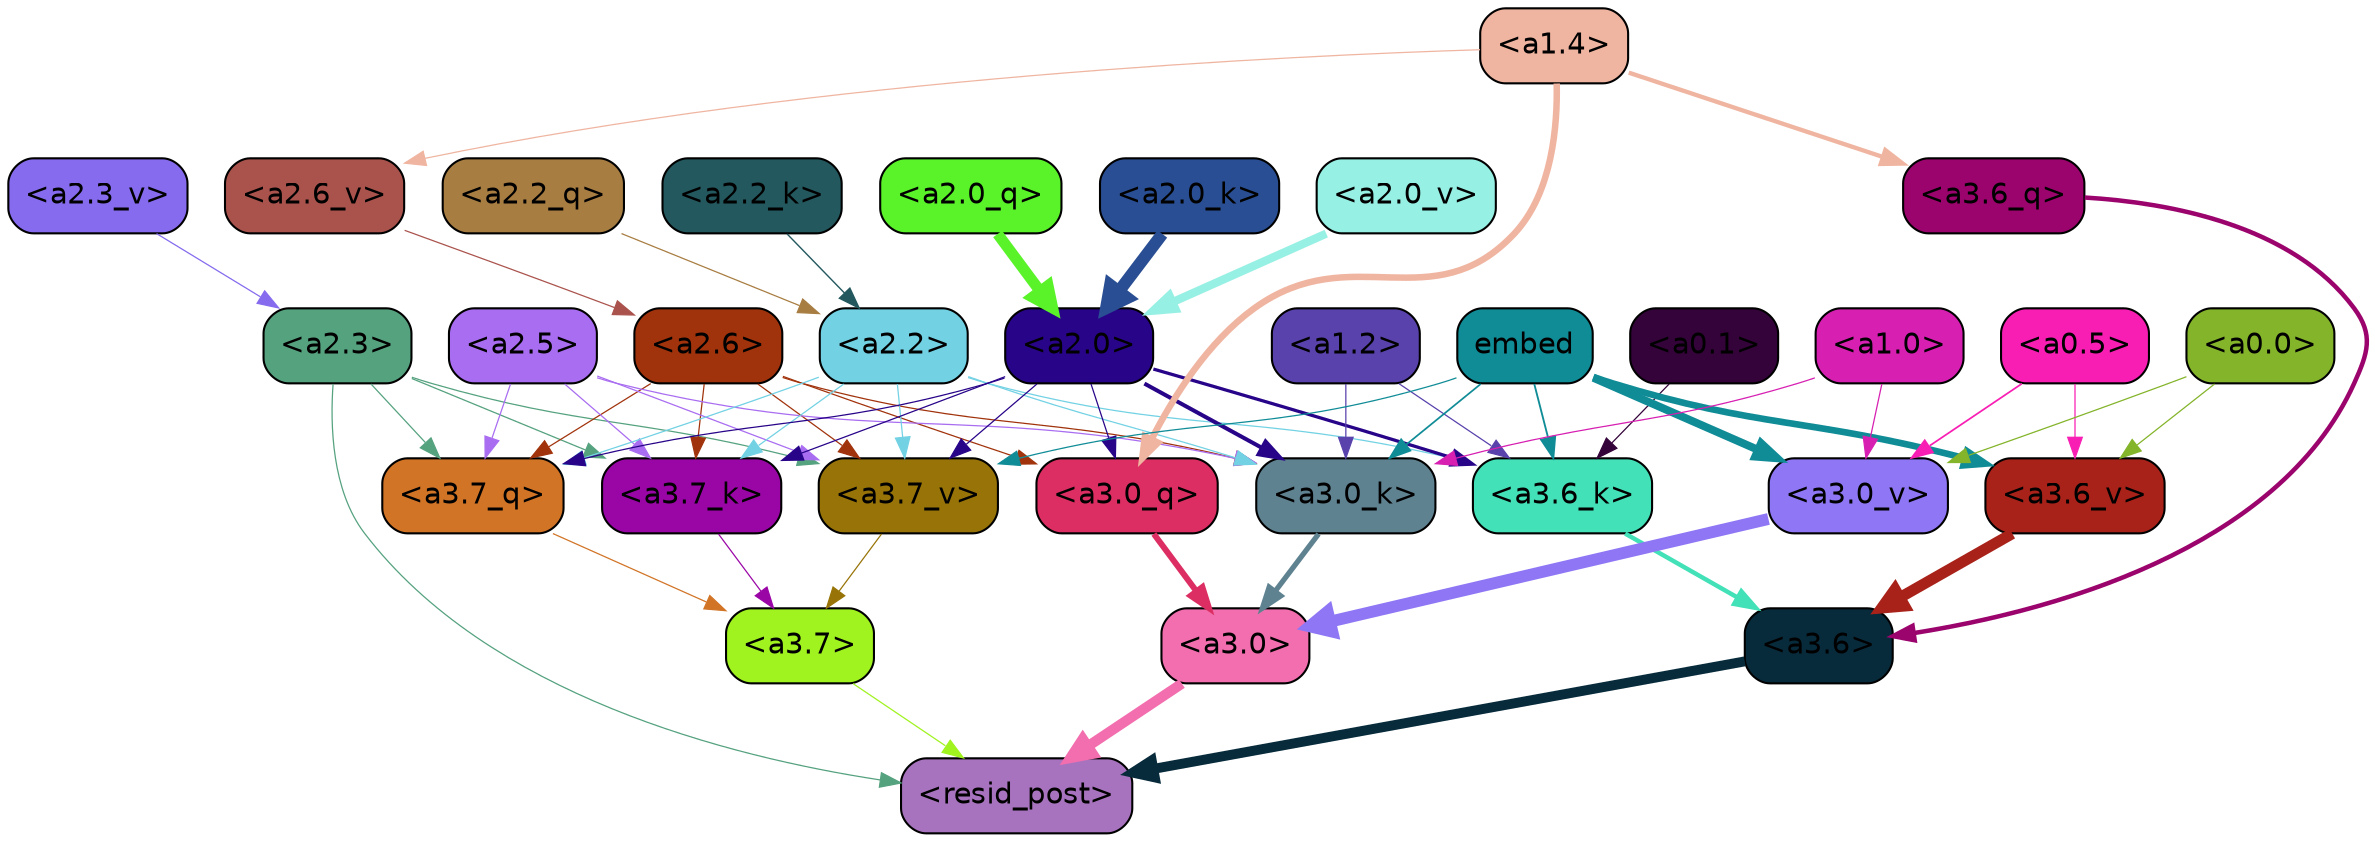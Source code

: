 strict digraph "" {
	graph [bgcolor=transparent,
		layout=dot,
		overlap=false,
		splines=true
	];
	"<a3.7>"	[color=black,
		fillcolor="#a0f31f",
		fontname=Helvetica,
		shape=box,
		style="filled, rounded"];
	"<resid_post>"	[color=black,
		fillcolor="#a873be",
		fontname=Helvetica,
		shape=box,
		style="filled, rounded"];
	"<a3.7>" -> "<resid_post>"	[color="#a0f31f",
		penwidth=0.6];
	"<a3.6>"	[color=black,
		fillcolor="#082b3c",
		fontname=Helvetica,
		shape=box,
		style="filled, rounded"];
	"<a3.6>" -> "<resid_post>"	[color="#082b3c",
		penwidth=4.751592040061951];
	"<a3.0>"	[color=black,
		fillcolor="#f26eae",
		fontname=Helvetica,
		shape=box,
		style="filled, rounded"];
	"<a3.0>" -> "<resid_post>"	[color="#f26eae",
		penwidth=4.904066681861877];
	"<a2.3>"	[color=black,
		fillcolor="#55a27f",
		fontname=Helvetica,
		shape=box,
		style="filled, rounded"];
	"<a2.3>" -> "<resid_post>"	[color="#55a27f",
		penwidth=0.6];
	"<a3.7_q>"	[color=black,
		fillcolor="#d27426",
		fontname=Helvetica,
		shape=box,
		style="filled, rounded"];
	"<a2.3>" -> "<a3.7_q>"	[color="#55a27f",
		penwidth=0.6];
	"<a3.7_k>"	[color=black,
		fillcolor="#9a06a6",
		fontname=Helvetica,
		shape=box,
		style="filled, rounded"];
	"<a2.3>" -> "<a3.7_k>"	[color="#55a27f",
		penwidth=0.6069068089127541];
	"<a3.7_v>"	[color=black,
		fillcolor="#987408",
		fontname=Helvetica,
		shape=box,
		style="filled, rounded"];
	"<a2.3>" -> "<a3.7_v>"	[color="#55a27f",
		penwidth=0.6];
	"<a3.7_q>" -> "<a3.7>"	[color="#d27426",
		penwidth=0.6];
	"<a3.6_q>"	[color=black,
		fillcolor="#9b046c",
		fontname=Helvetica,
		shape=box,
		style="filled, rounded"];
	"<a3.6_q>" -> "<a3.6>"	[color="#9b046c",
		penwidth=2.160832464694977];
	"<a3.0_q>"	[color=black,
		fillcolor="#dc2e62",
		fontname=Helvetica,
		shape=box,
		style="filled, rounded"];
	"<a3.0_q>" -> "<a3.0>"	[color="#dc2e62",
		penwidth=2.870753765106201];
	"<a3.7_k>" -> "<a3.7>"	[color="#9a06a6",
		penwidth=0.6];
	"<a3.6_k>"	[color=black,
		fillcolor="#42e1b8",
		fontname=Helvetica,
		shape=box,
		style="filled, rounded"];
	"<a3.6_k>" -> "<a3.6>"	[color="#42e1b8",
		penwidth=2.13908451795578];
	"<a3.0_k>"	[color=black,
		fillcolor="#5f8291",
		fontname=Helvetica,
		shape=box,
		style="filled, rounded"];
	"<a3.0_k>" -> "<a3.0>"	[color="#5f8291",
		penwidth=2.520303964614868];
	"<a3.7_v>" -> "<a3.7>"	[color="#987408",
		penwidth=0.6];
	"<a3.6_v>"	[color=black,
		fillcolor="#a92219",
		fontname=Helvetica,
		shape=box,
		style="filled, rounded"];
	"<a3.6_v>" -> "<a3.6>"	[color="#a92219",
		penwidth=5.297133803367615];
	"<a3.0_v>"	[color=black,
		fillcolor="#8e76f5",
		fontname=Helvetica,
		shape=box,
		style="filled, rounded"];
	"<a3.0_v>" -> "<a3.0>"	[color="#8e76f5",
		penwidth=5.680712580680847];
	"<a2.6>"	[color=black,
		fillcolor="#a1330c",
		fontname=Helvetica,
		shape=box,
		style="filled, rounded"];
	"<a2.6>" -> "<a3.7_q>"	[color="#a1330c",
		penwidth=0.6];
	"<a2.6>" -> "<a3.0_q>"	[color="#a1330c",
		penwidth=0.6];
	"<a2.6>" -> "<a3.7_k>"	[color="#a1330c",
		penwidth=0.6];
	"<a2.6>" -> "<a3.0_k>"	[color="#a1330c",
		penwidth=0.6];
	"<a2.6>" -> "<a3.7_v>"	[color="#a1330c",
		penwidth=0.6];
	"<a2.5>"	[color=black,
		fillcolor="#a96df1",
		fontname=Helvetica,
		shape=box,
		style="filled, rounded"];
	"<a2.5>" -> "<a3.7_q>"	[color="#a96df1",
		penwidth=0.6];
	"<a2.5>" -> "<a3.7_k>"	[color="#a96df1",
		penwidth=0.6];
	"<a2.5>" -> "<a3.0_k>"	[color="#a96df1",
		penwidth=0.6];
	"<a2.5>" -> "<a3.7_v>"	[color="#a96df1",
		penwidth=0.6];
	"<a2.2>"	[color=black,
		fillcolor="#72d2e4",
		fontname=Helvetica,
		shape=box,
		style="filled, rounded"];
	"<a2.2>" -> "<a3.7_q>"	[color="#72d2e4",
		penwidth=0.6];
	"<a2.2>" -> "<a3.7_k>"	[color="#72d2e4",
		penwidth=0.6];
	"<a2.2>" -> "<a3.6_k>"	[color="#72d2e4",
		penwidth=0.6];
	"<a2.2>" -> "<a3.0_k>"	[color="#72d2e4",
		penwidth=0.6];
	"<a2.2>" -> "<a3.7_v>"	[color="#72d2e4",
		penwidth=0.6];
	"<a2.0>"	[color=black,
		fillcolor="#280489",
		fontname=Helvetica,
		shape=box,
		style="filled, rounded"];
	"<a2.0>" -> "<a3.7_q>"	[color="#280489",
		penwidth=0.6];
	"<a2.0>" -> "<a3.0_q>"	[color="#280489",
		penwidth=0.6];
	"<a2.0>" -> "<a3.7_k>"	[color="#280489",
		penwidth=0.6];
	"<a2.0>" -> "<a3.6_k>"	[color="#280489",
		penwidth=1.564806342124939];
	"<a2.0>" -> "<a3.0_k>"	[color="#280489",
		penwidth=1.9353990852832794];
	"<a2.0>" -> "<a3.7_v>"	[color="#280489",
		penwidth=0.6];
	"<a1.4>"	[color=black,
		fillcolor="#f0b5a1",
		fontname=Helvetica,
		shape=box,
		style="filled, rounded"];
	"<a1.4>" -> "<a3.6_q>"	[color="#f0b5a1",
		penwidth=2.0727532356977463];
	"<a1.4>" -> "<a3.0_q>"	[color="#f0b5a1",
		penwidth=3.1279823780059814];
	"<a2.6_v>"	[color=black,
		fillcolor="#aa534d",
		fontname=Helvetica,
		shape=box,
		style="filled, rounded"];
	"<a1.4>" -> "<a2.6_v>"	[color="#f0b5a1",
		penwidth=0.6];
	"<a1.2>"	[color=black,
		fillcolor="#5942ac",
		fontname=Helvetica,
		shape=box,
		style="filled, rounded"];
	"<a1.2>" -> "<a3.6_k>"	[color="#5942ac",
		penwidth=0.6];
	"<a1.2>" -> "<a3.0_k>"	[color="#5942ac",
		penwidth=0.6];
	"<a0.1>"	[color=black,
		fillcolor="#330339",
		fontname=Helvetica,
		shape=box,
		style="filled, rounded"];
	"<a0.1>" -> "<a3.6_k>"	[color="#330339",
		penwidth=0.6];
	embed	[color=black,
		fillcolor="#108c97",
		fontname=Helvetica,
		shape=box,
		style="filled, rounded"];
	embed -> "<a3.6_k>"	[color="#108c97",
		penwidth=0.8915999233722687];
	embed -> "<a3.0_k>"	[color="#108c97",
		penwidth=0.832088902592659];
	embed -> "<a3.7_v>"	[color="#108c97",
		penwidth=0.6];
	embed -> "<a3.6_v>"	[color="#108c97",
		penwidth=3.1840110421180725];
	embed -> "<a3.0_v>"	[color="#108c97",
		penwidth=3.8132747188210487];
	"<a1.0>"	[color=black,
		fillcolor="#d71fb2",
		fontname=Helvetica,
		shape=box,
		style="filled, rounded"];
	"<a1.0>" -> "<a3.0_k>"	[color="#d71fb2",
		penwidth=0.6];
	"<a1.0>" -> "<a3.0_v>"	[color="#d71fb2",
		penwidth=0.6];
	"<a0.5>"	[color=black,
		fillcolor="#f81eb4",
		fontname=Helvetica,
		shape=box,
		style="filled, rounded"];
	"<a0.5>" -> "<a3.6_v>"	[color="#f81eb4",
		penwidth=0.6];
	"<a0.5>" -> "<a3.0_v>"	[color="#f81eb4",
		penwidth=0.8331108838319778];
	"<a0.0>"	[color=black,
		fillcolor="#84b42a",
		fontname=Helvetica,
		shape=box,
		style="filled, rounded"];
	"<a0.0>" -> "<a3.6_v>"	[color="#84b42a",
		penwidth=0.6];
	"<a0.0>" -> "<a3.0_v>"	[color="#84b42a",
		penwidth=0.6];
	"<a2.2_q>"	[color=black,
		fillcolor="#a87d42",
		fontname=Helvetica,
		shape=box,
		style="filled, rounded"];
	"<a2.2_q>" -> "<a2.2>"	[color="#a87d42",
		penwidth=0.6];
	"<a2.0_q>"	[color=black,
		fillcolor="#5af32a",
		fontname=Helvetica,
		shape=box,
		style="filled, rounded"];
	"<a2.0_q>" -> "<a2.0>"	[color="#5af32a",
		penwidth=5.29856276512146];
	"<a2.2_k>"	[color=black,
		fillcolor="#23585e",
		fontname=Helvetica,
		shape=box,
		style="filled, rounded"];
	"<a2.2_k>" -> "<a2.2>"	[color="#23585e",
		penwidth=0.6722683310508728];
	"<a2.0_k>"	[color=black,
		fillcolor="#294e93",
		fontname=Helvetica,
		shape=box,
		style="filled, rounded"];
	"<a2.0_k>" -> "<a2.0>"	[color="#294e93",
		penwidth=5.859246134757996];
	"<a2.6_v>" -> "<a2.6>"	[color="#aa534d",
		penwidth=0.6];
	"<a2.3_v>"	[color=black,
		fillcolor="#866bee",
		fontname=Helvetica,
		shape=box,
		style="filled, rounded"];
	"<a2.3_v>" -> "<a2.3>"	[color="#866bee",
		penwidth=0.6];
	"<a2.0_v>"	[color=black,
		fillcolor="#97f0e4",
		fontname=Helvetica,
		shape=box,
		style="filled, rounded"];
	"<a2.0_v>" -> "<a2.0>"	[color="#97f0e4",
		penwidth=3.9621697664260864];
}
